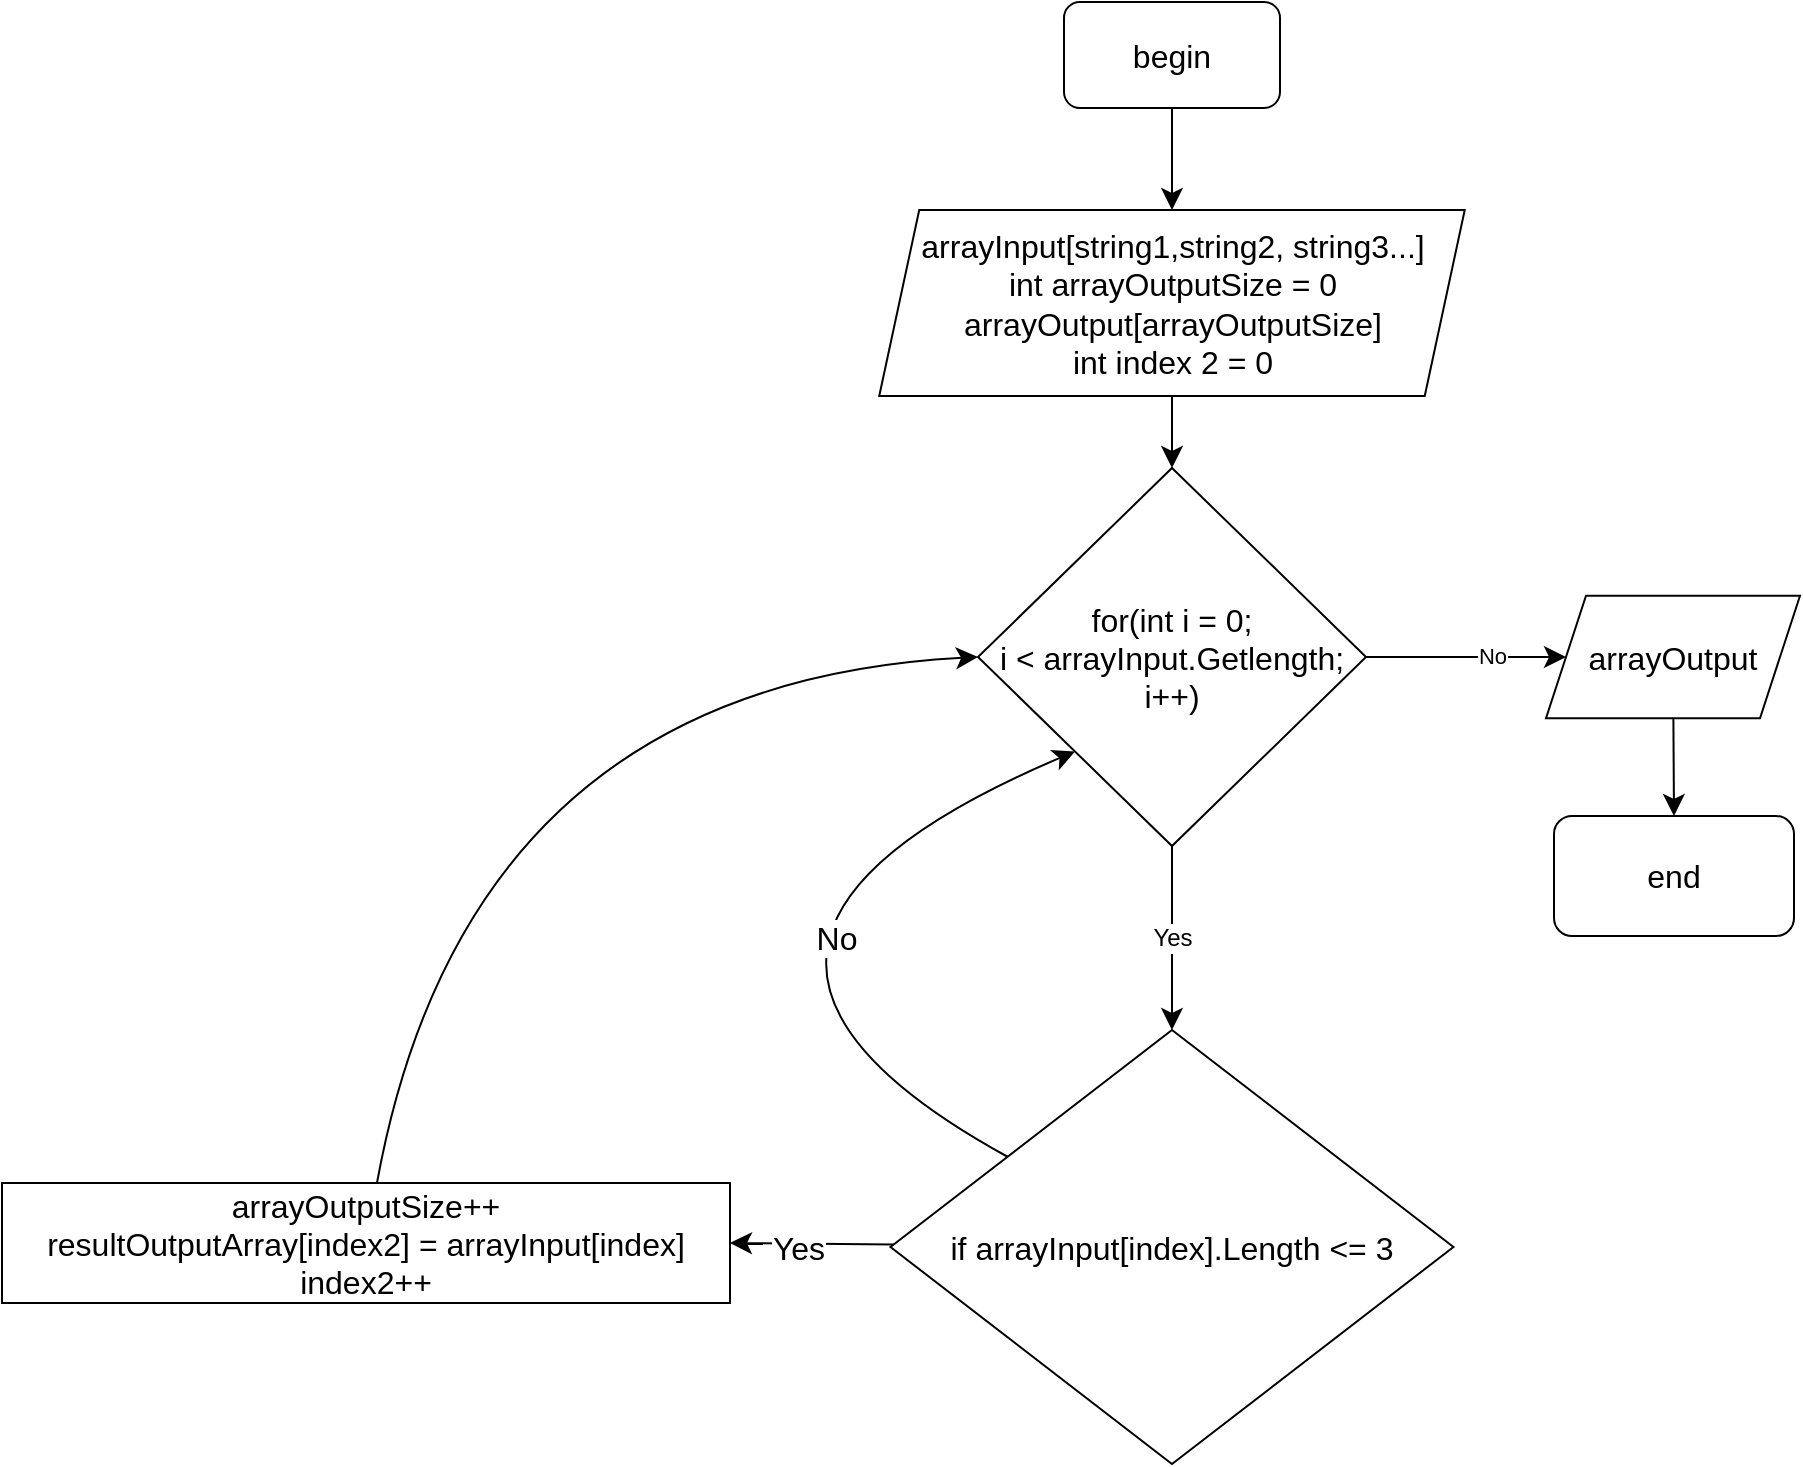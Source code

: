<mxfile version="21.6.5" type="device">
  <diagram name="Страница 1" id="f-u1GKaP4dZwQ6ztF_VC">
    <mxGraphModel dx="1546" dy="1161" grid="0" gridSize="10" guides="1" tooltips="1" connect="1" arrows="1" fold="1" page="0" pageScale="1" pageWidth="827" pageHeight="1169" math="0" shadow="0">
      <root>
        <mxCell id="0" />
        <mxCell id="1" parent="0" />
        <mxCell id="um8ARfCaRjgJPJan6YDZ-6" style="edgeStyle=none;curved=1;rounded=0;orthogonalLoop=1;jettySize=auto;html=1;entryX=0.5;entryY=0;entryDx=0;entryDy=0;fontSize=12;startSize=8;endSize=8;" parent="1" source="um8ARfCaRjgJPJan6YDZ-1" target="um8ARfCaRjgJPJan6YDZ-2" edge="1">
          <mxGeometry relative="1" as="geometry" />
        </mxCell>
        <mxCell id="um8ARfCaRjgJPJan6YDZ-1" value="begin" style="rounded=1;whiteSpace=wrap;html=1;fontSize=16;" parent="1" vertex="1">
          <mxGeometry x="431" y="-114" width="108" height="53" as="geometry" />
        </mxCell>
        <mxCell id="um8ARfCaRjgJPJan6YDZ-7" style="edgeStyle=none;curved=1;rounded=0;orthogonalLoop=1;jettySize=auto;html=1;entryX=0.5;entryY=0;entryDx=0;entryDy=0;fontSize=12;startSize=8;endSize=8;" parent="1" source="um8ARfCaRjgJPJan6YDZ-2" target="um8ARfCaRjgJPJan6YDZ-5" edge="1">
          <mxGeometry relative="1" as="geometry" />
        </mxCell>
        <mxCell id="um8ARfCaRjgJPJan6YDZ-2" value="arrayInput[string1,string2, string3...]&lt;br&gt;int arrayOutputSize = 0&lt;br&gt;arrayOutput[arrayOutputSize]&lt;br&gt;int index 2 = 0" style="shape=parallelogram;perimeter=parallelogramPerimeter;whiteSpace=wrap;html=1;fixedSize=1;fontSize=16;" parent="1" vertex="1">
          <mxGeometry x="338.62" y="-10" width="292.75" height="93" as="geometry" />
        </mxCell>
        <mxCell id="um8ARfCaRjgJPJan6YDZ-9" value="Yes" style="edgeStyle=none;curved=1;rounded=0;orthogonalLoop=1;jettySize=auto;html=1;entryX=0.5;entryY=0;entryDx=0;entryDy=0;fontSize=12;startSize=8;endSize=8;" parent="1" source="um8ARfCaRjgJPJan6YDZ-5" target="um8ARfCaRjgJPJan6YDZ-8" edge="1">
          <mxGeometry relative="1" as="geometry" />
        </mxCell>
        <mxCell id="um8ARfCaRjgJPJan6YDZ-18" style="edgeStyle=none;curved=1;rounded=0;orthogonalLoop=1;jettySize=auto;html=1;entryX=0;entryY=0.5;entryDx=0;entryDy=0;fontSize=12;startSize=8;endSize=8;" parent="1" source="um8ARfCaRjgJPJan6YDZ-5" target="um8ARfCaRjgJPJan6YDZ-17" edge="1">
          <mxGeometry relative="1" as="geometry" />
        </mxCell>
        <mxCell id="fWhPgje_Y8fhUjsK5la_-1" value="No" style="edgeLabel;html=1;align=center;verticalAlign=middle;resizable=0;points=[];" parent="um8ARfCaRjgJPJan6YDZ-18" vertex="1" connectable="0">
          <mxGeometry x="0.26" y="1" relative="1" as="geometry">
            <mxPoint as="offset" />
          </mxGeometry>
        </mxCell>
        <mxCell id="um8ARfCaRjgJPJan6YDZ-5" value="for(int i = 0;&lt;br&gt;i &amp;lt; arrayInput.Getlength;&lt;br&gt;i++)" style="rhombus;whiteSpace=wrap;html=1;fontSize=16;" parent="1" vertex="1">
          <mxGeometry x="388" y="119" width="194" height="189" as="geometry" />
        </mxCell>
        <mxCell id="um8ARfCaRjgJPJan6YDZ-12" style="edgeStyle=none;curved=1;rounded=0;orthogonalLoop=1;jettySize=auto;html=1;entryX=1;entryY=0.5;entryDx=0;entryDy=0;fontSize=12;startSize=8;endSize=8;" parent="1" source="um8ARfCaRjgJPJan6YDZ-8" target="um8ARfCaRjgJPJan6YDZ-10" edge="1">
          <mxGeometry relative="1" as="geometry" />
        </mxCell>
        <mxCell id="um8ARfCaRjgJPJan6YDZ-13" value="Yes" style="edgeLabel;html=1;align=center;verticalAlign=middle;resizable=0;points=[];fontSize=16;" parent="um8ARfCaRjgJPJan6YDZ-12" vertex="1" connectable="0">
          <mxGeometry x="0.168" y="2" relative="1" as="geometry">
            <mxPoint as="offset" />
          </mxGeometry>
        </mxCell>
        <mxCell id="um8ARfCaRjgJPJan6YDZ-15" style="edgeStyle=none;curved=1;rounded=0;orthogonalLoop=1;jettySize=auto;html=1;entryX=0;entryY=1;entryDx=0;entryDy=0;fontSize=12;startSize=8;endSize=8;" parent="1" source="um8ARfCaRjgJPJan6YDZ-8" target="um8ARfCaRjgJPJan6YDZ-5" edge="1">
          <mxGeometry relative="1" as="geometry">
            <Array as="points">
              <mxPoint x="209" y="357" />
            </Array>
          </mxGeometry>
        </mxCell>
        <mxCell id="um8ARfCaRjgJPJan6YDZ-16" value="No" style="edgeLabel;html=1;align=center;verticalAlign=middle;resizable=0;points=[];fontSize=16;" parent="um8ARfCaRjgJPJan6YDZ-15" vertex="1" connectable="0">
          <mxGeometry x="0.373" y="-39" relative="1" as="geometry">
            <mxPoint as="offset" />
          </mxGeometry>
        </mxCell>
        <mxCell id="um8ARfCaRjgJPJan6YDZ-8" value="if arrayInput[index].Length &amp;lt;= 3" style="rhombus;whiteSpace=wrap;html=1;fontSize=16;" parent="1" vertex="1">
          <mxGeometry x="344.24" y="400" width="281.5" height="217" as="geometry" />
        </mxCell>
        <mxCell id="um8ARfCaRjgJPJan6YDZ-14" style="edgeStyle=none;curved=1;rounded=0;orthogonalLoop=1;jettySize=auto;html=1;entryX=0;entryY=0.5;entryDx=0;entryDy=0;fontSize=12;startSize=8;endSize=8;" parent="1" source="um8ARfCaRjgJPJan6YDZ-10" target="um8ARfCaRjgJPJan6YDZ-5" edge="1">
          <mxGeometry relative="1" as="geometry">
            <Array as="points">
              <mxPoint x="133" y="227" />
            </Array>
          </mxGeometry>
        </mxCell>
        <mxCell id="um8ARfCaRjgJPJan6YDZ-10" value="arrayOutputSize&lt;span style=&quot;background-color: initial;&quot;&gt;++&lt;/span&gt;&lt;br&gt;&lt;div&gt;resultOutputArray[index2] = arrayInput[index]&lt;/div&gt;&lt;div&gt;index2++&lt;/div&gt;" style="rounded=0;whiteSpace=wrap;html=1;fontSize=16;" parent="1" vertex="1">
          <mxGeometry x="-100" y="476.5" width="364" height="60" as="geometry" />
        </mxCell>
        <mxCell id="um8ARfCaRjgJPJan6YDZ-20" style="edgeStyle=none;curved=1;rounded=0;orthogonalLoop=1;jettySize=auto;html=1;entryX=0.5;entryY=0;entryDx=0;entryDy=0;fontSize=12;startSize=8;endSize=8;" parent="1" source="um8ARfCaRjgJPJan6YDZ-17" target="um8ARfCaRjgJPJan6YDZ-19" edge="1">
          <mxGeometry relative="1" as="geometry" />
        </mxCell>
        <mxCell id="um8ARfCaRjgJPJan6YDZ-17" value="arrayOutput" style="shape=parallelogram;perimeter=parallelogramPerimeter;whiteSpace=wrap;html=1;fixedSize=1;fontSize=16;" parent="1" vertex="1">
          <mxGeometry x="672" y="182.88" width="127" height="61.25" as="geometry" />
        </mxCell>
        <mxCell id="um8ARfCaRjgJPJan6YDZ-19" value="end" style="rounded=1;whiteSpace=wrap;html=1;fontSize=16;" parent="1" vertex="1">
          <mxGeometry x="676" y="293" width="120" height="60" as="geometry" />
        </mxCell>
      </root>
    </mxGraphModel>
  </diagram>
</mxfile>
